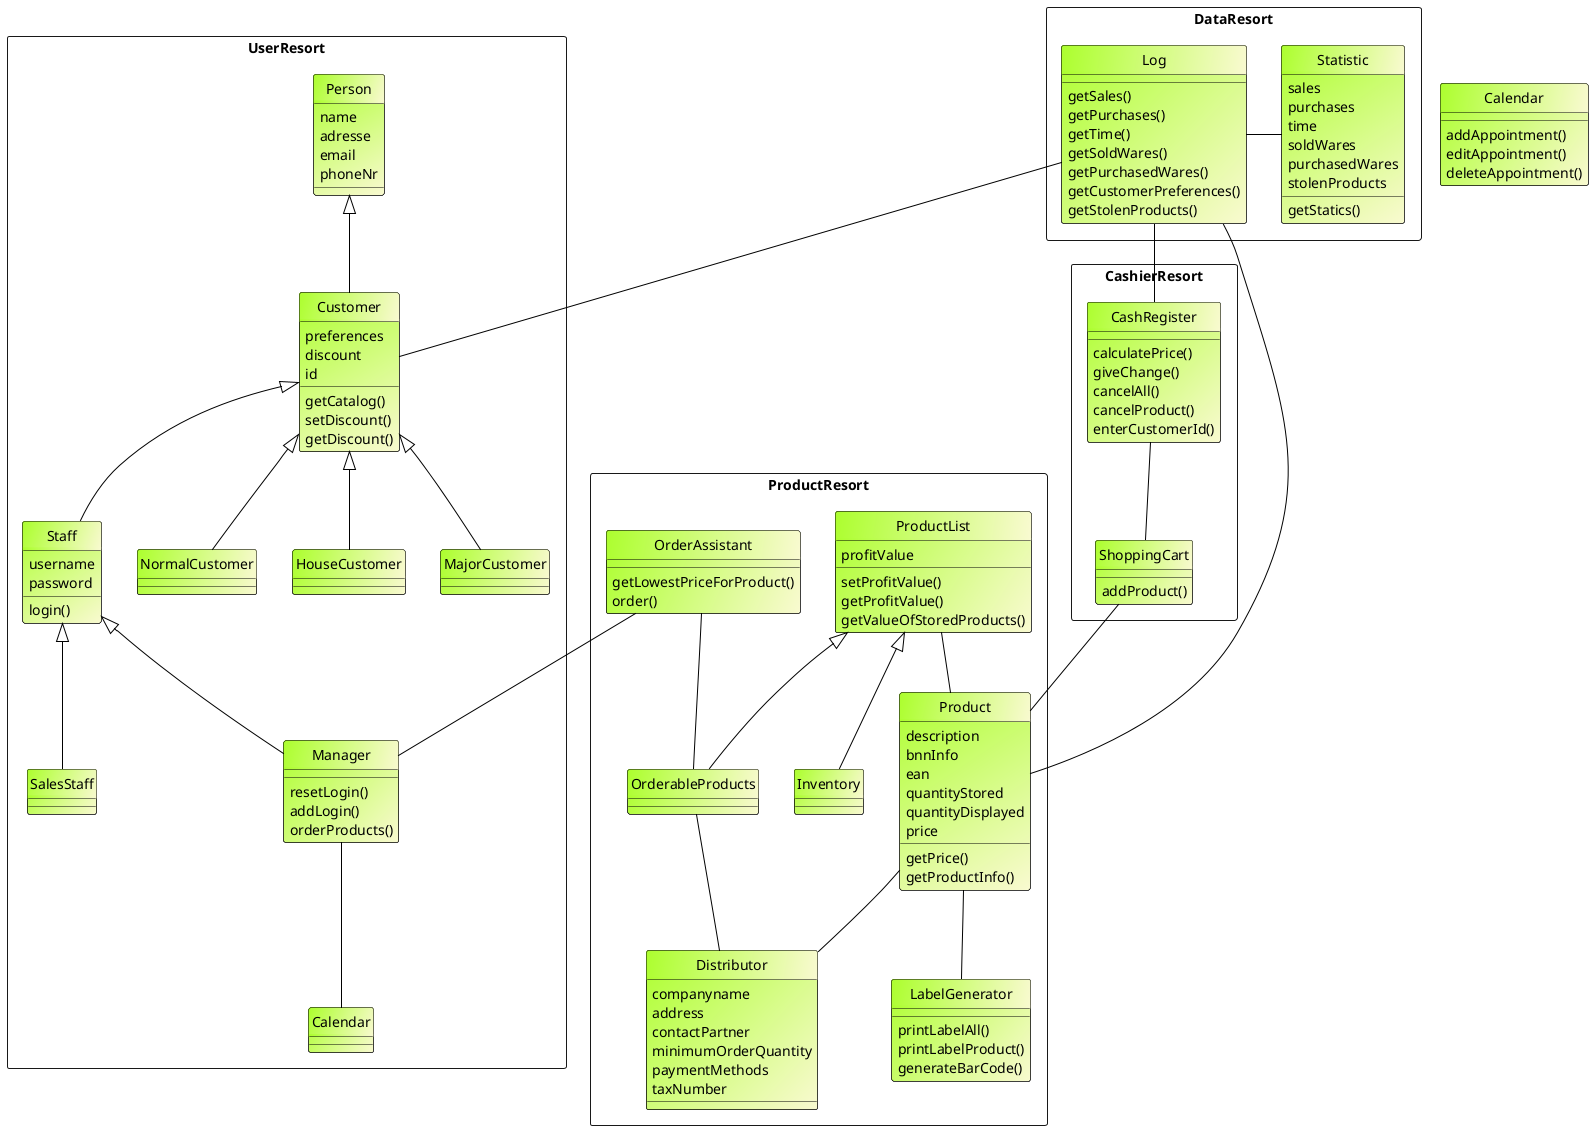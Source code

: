 @startuml
'skinparam handwritten true
hide circle

skinparam class {
	'BackgroundColor Lavender
	BackgroundColor #GreenYellow/LightGoldenRodYellow
    BorderColor Black
    ArrowColor  Black
}

rectangle UserResort {

class Person{
    name
    adresse
    email
    phoneNr
}


class Customer{
    preferences
    discount
    id
    getCatalog()
    setDiscount()
    getDiscount()
}

class Manager{
    resetLogin()
    addLogin()
    orderProducts()
}


Person ^-- Customer


Staff ^-- Manager
Staff ^-- SalesStaff

Customer ^-- NormalCustomer
Customer ^-- HouseCustomer
Customer ^-- MajorCustomer
Customer ^-- Staff


class Staff{
    '== attributes =='
    username
    password

    '=== methods ===='
    login()
}

Manager -- Calendar

}









class Calendar{
    addAppointment()
    editAppointment()
    deleteAppointment()
}







rectangle ProductResort{
    class Product{
        '== attributes =='
        description
        bnnInfo
        ean
        quantityStored
        quantityDisplayed
        price

        getPrice()
        getProductInfo()

    }

    class ProductList{
        profitValue

        setProfitValue()
        getProfitValue()
        getValueOfStoredProducts()
    }

    class Inventory {

    }

    class OrderableProducts{

    }

    class LabelGenerator{
        printLabelAll()
        printLabelProduct()
        generateBarCode()
    }

    class Distributor{
        '== attributes =='
        companyname
        address
        contactPartner
        minimumOrderQuantity
        paymentMethods
        taxNumber
    }

    OrderableProducts -- Distributor

    class OrderAssistant{
        getLowestPriceForProduct()
        order()
    }

    OrderAssistant -- Manager
    OrderAssistant -- OrderableProducts


    ProductList -- Product
    Product -- LabelGenerator
    ProductList ^-- OrderableProducts
    ProductList ^-- Inventory
    Product -- Distributor


}

rectangle DataResort {

    class Statistic{
        sales
        purchases
        time
        soldWares
        purchasedWares
        stolenProducts

        getStatics()
    }

    class Log{
        getSales()
        getPurchases()
        getTime()
        getSoldWares()
        getPurchasedWares()
        getCustomerPreferences()
        getStolenProducts()
    }

    Log -right- Statistic


    Log -right- Customer

    Log -- Product

}

rectangle CashierResort {
    class CashRegister{
        calculatePrice()
        giveChange()
        cancelAll()
        cancelProduct()
        enterCustomerId()

    }



    class ShoppingCart{
        addProduct()
    }
    Log -- CashRegister

    CashRegister -down- ShoppingCart
    ShoppingCart -- Product


}
@enduml